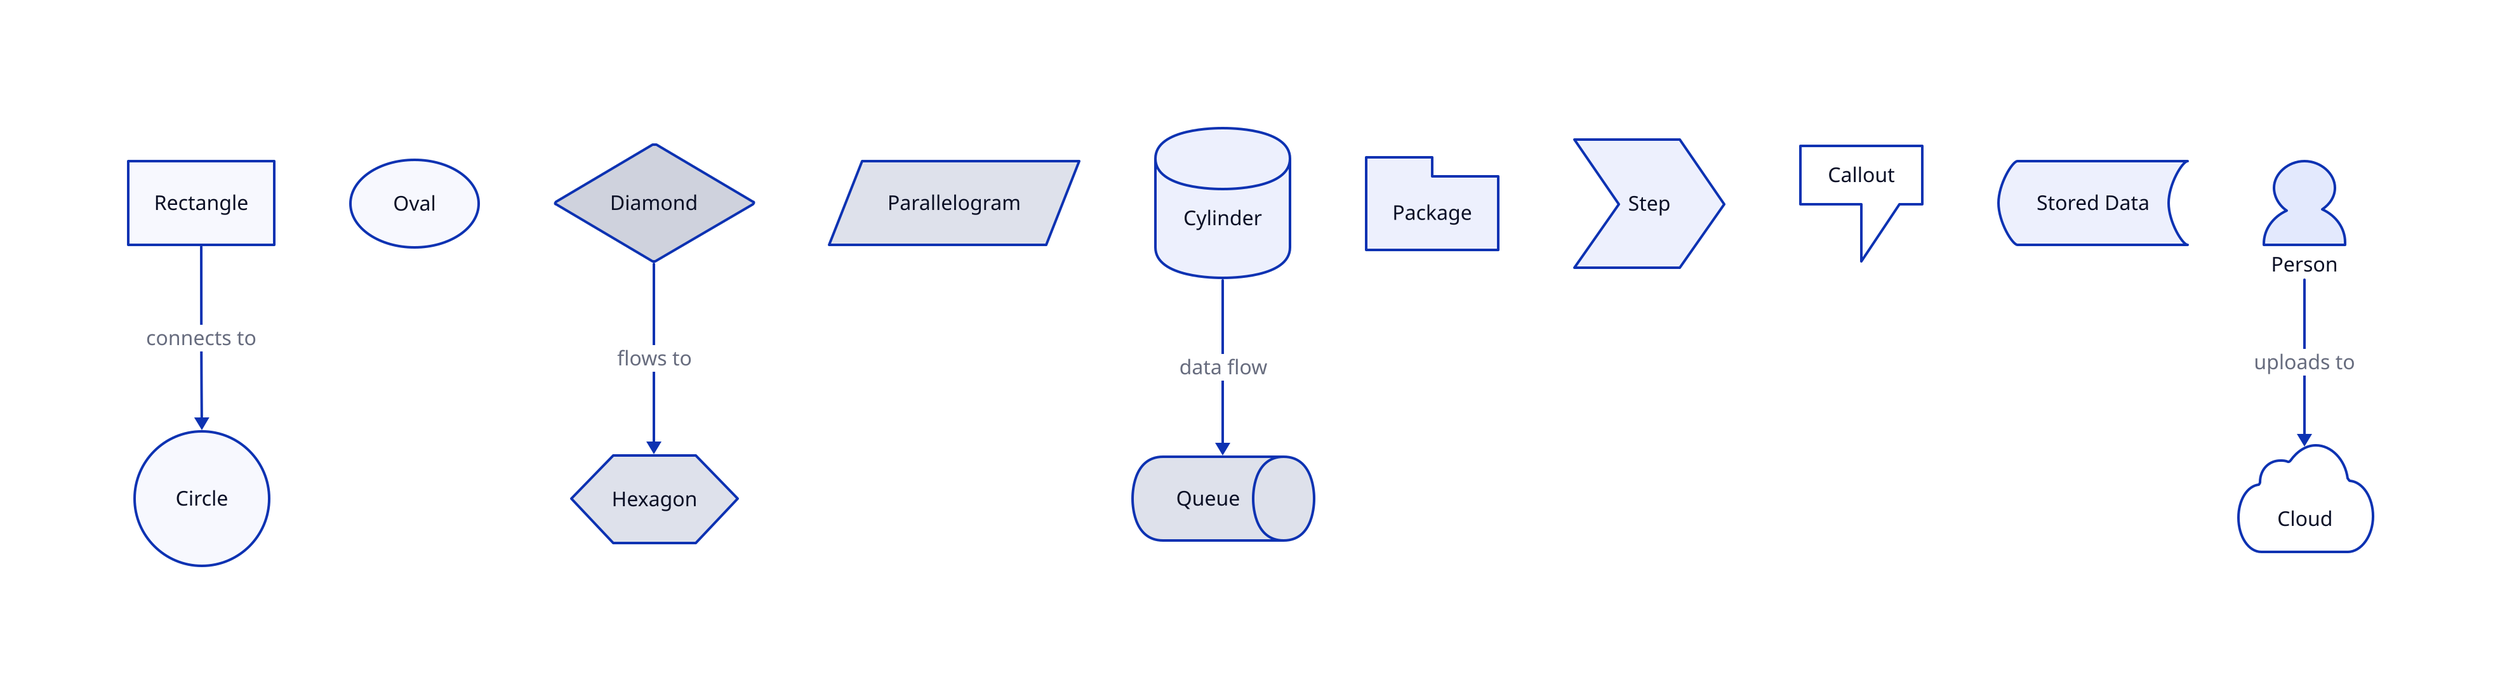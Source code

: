 # Showcase of all ASCII renderer shapes

rectangle: {
  shape: rectangle
  label: "Rectangle"
}

circle: {
  shape: circle
  label: "Circle"
}

oval: {
  shape: oval
  label: "Oval"
}

diamond: {
  shape: diamond
  label: "Diamond"
}

hexagon: {
  shape: hexagon
  label: "Hexagon"
}

parallelogram: {
  shape: parallelogram
  label: "Parallelogram"
}

cylinder: {
  shape: cylinder
  label: "Cylinder"
}

queue: {
  shape: queue
  label: "Queue"
}

package: {
  shape: package
  label: "Package"
}

step: {
  shape: step
  label: "Step"
}

callout: {
  shape: callout
  label: "Callout"
}

stored_data: {
  shape: stored_data
  label: "Stored Data"
}

person: {
  shape: person
  label: "Person"
}

cloud: {
  shape: cloud
  label: "Cloud"
}

# Some connections to show arrows
rectangle -> circle: "connects to"
diamond -> hexagon: "flows to"
cylinder -> queue: "data flow"
person -> cloud: "uploads to" 